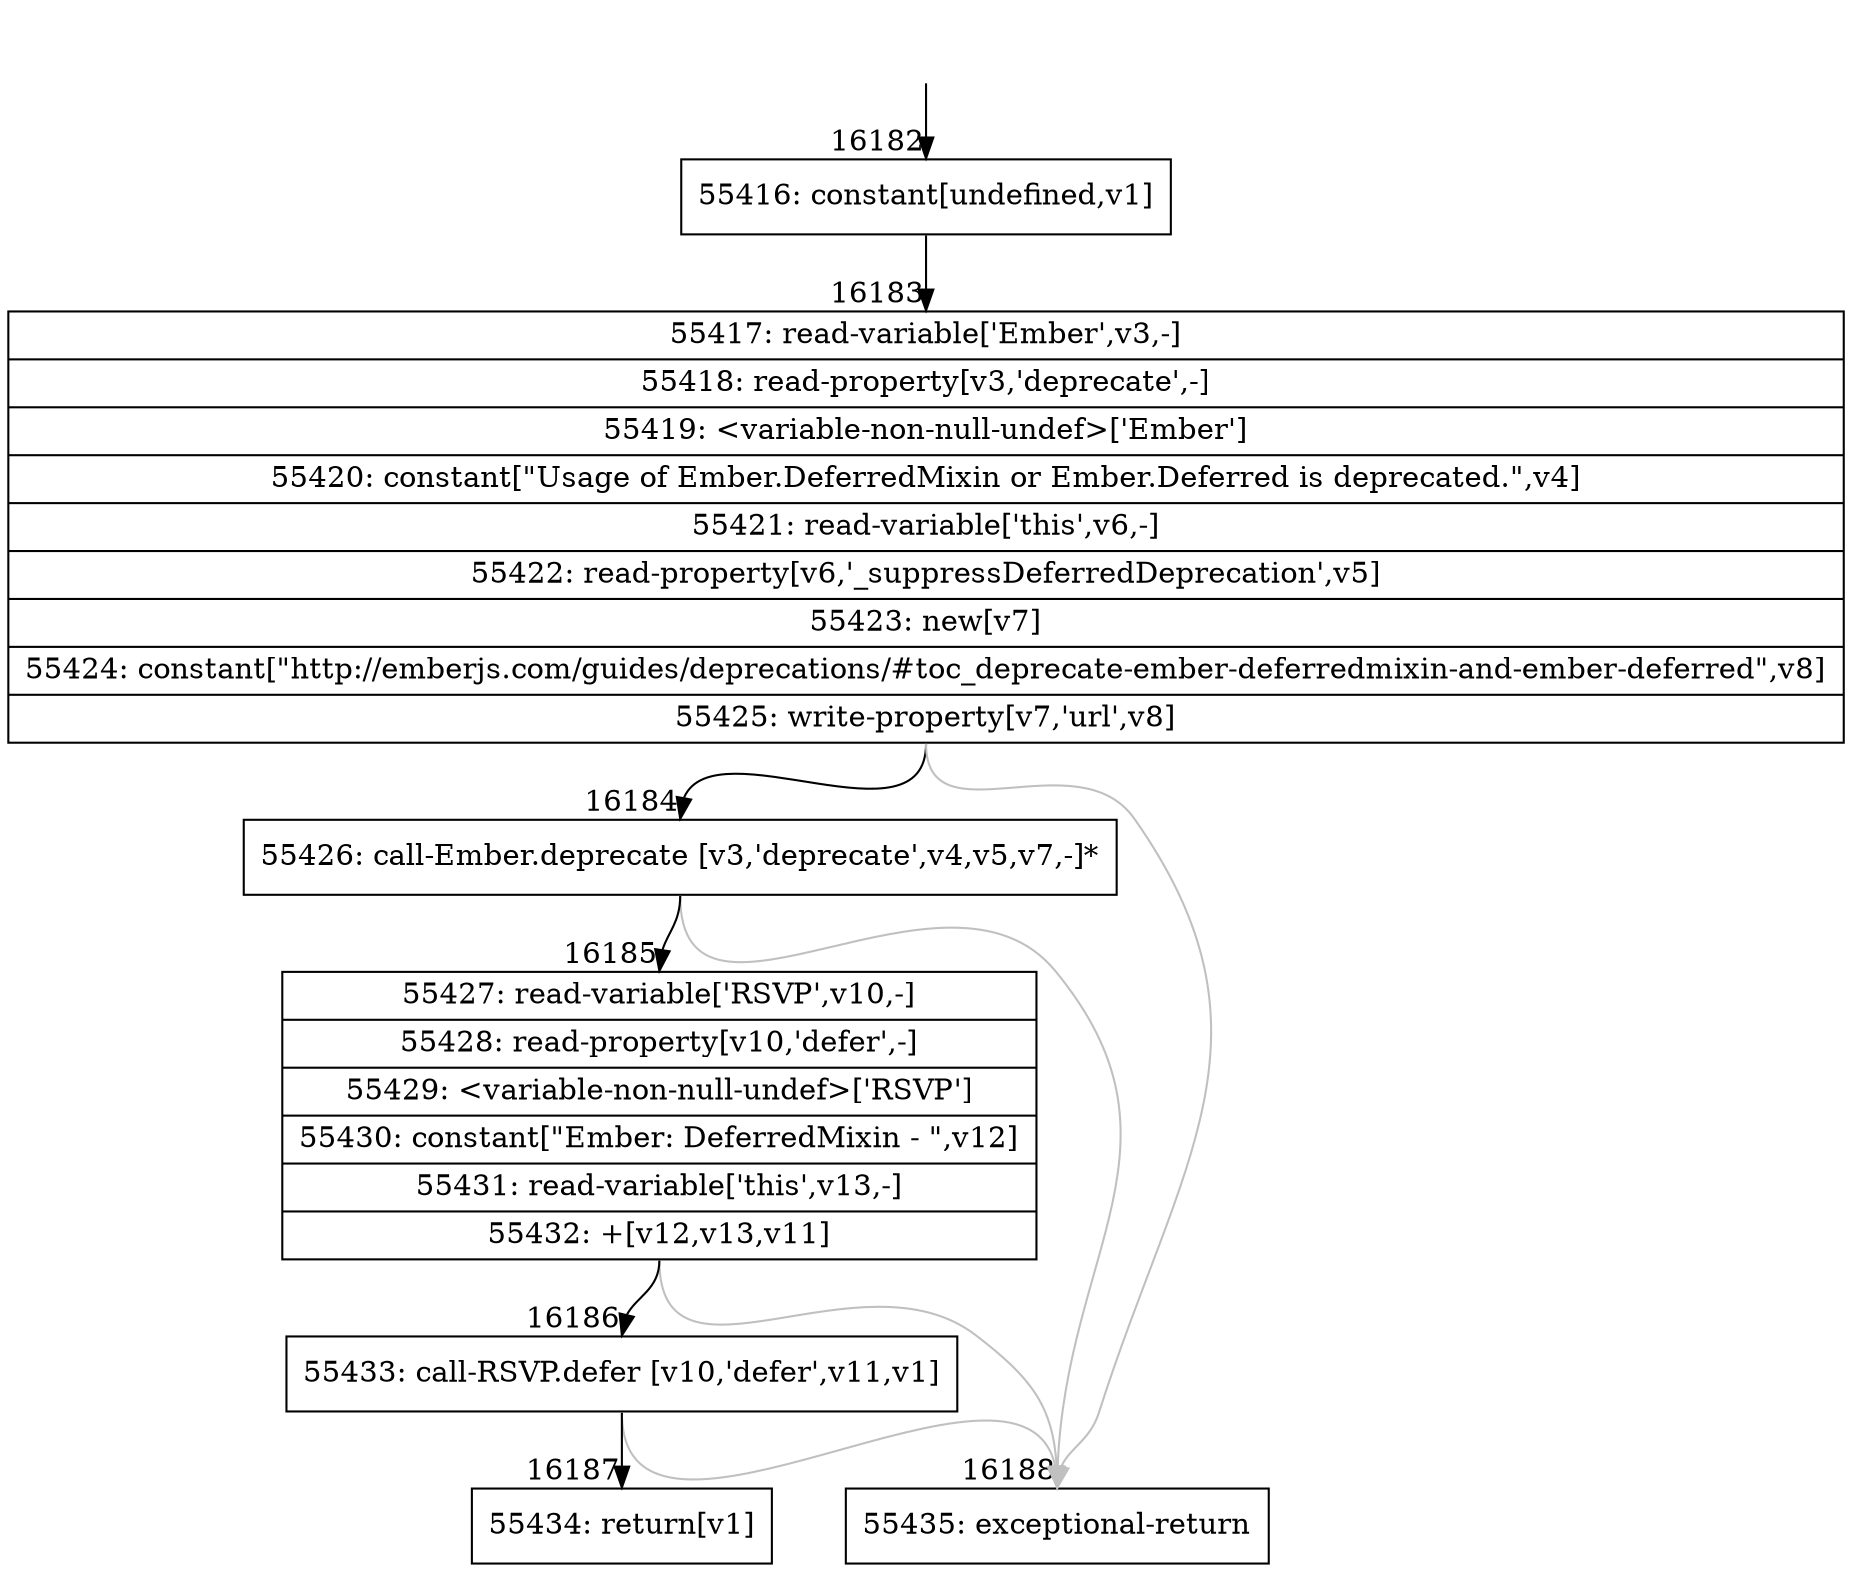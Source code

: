 digraph {
rankdir="TD"
BB_entry1374[shape=none,label=""];
BB_entry1374 -> BB16182 [tailport=s, headport=n, headlabel="    16182"]
BB16182 [shape=record label="{55416: constant[undefined,v1]}" ] 
BB16182 -> BB16183 [tailport=s, headport=n, headlabel="      16183"]
BB16183 [shape=record label="{55417: read-variable['Ember',v3,-]|55418: read-property[v3,'deprecate',-]|55419: \<variable-non-null-undef\>['Ember']|55420: constant[\"Usage of Ember.DeferredMixin or Ember.Deferred is deprecated.\",v4]|55421: read-variable['this',v6,-]|55422: read-property[v6,'_suppressDeferredDeprecation',v5]|55423: new[v7]|55424: constant[\"http://emberjs.com/guides/deprecations/#toc_deprecate-ember-deferredmixin-and-ember-deferred\",v8]|55425: write-property[v7,'url',v8]}" ] 
BB16183 -> BB16184 [tailport=s, headport=n, headlabel="      16184"]
BB16183 -> BB16188 [tailport=s, headport=n, color=gray, headlabel="      16188"]
BB16184 [shape=record label="{55426: call-Ember.deprecate [v3,'deprecate',v4,v5,v7,-]*}" ] 
BB16184 -> BB16185 [tailport=s, headport=n, headlabel="      16185"]
BB16184 -> BB16188 [tailport=s, headport=n, color=gray]
BB16185 [shape=record label="{55427: read-variable['RSVP',v10,-]|55428: read-property[v10,'defer',-]|55429: \<variable-non-null-undef\>['RSVP']|55430: constant[\"Ember: DeferredMixin - \",v12]|55431: read-variable['this',v13,-]|55432: +[v12,v13,v11]}" ] 
BB16185 -> BB16186 [tailport=s, headport=n, headlabel="      16186"]
BB16185 -> BB16188 [tailport=s, headport=n, color=gray]
BB16186 [shape=record label="{55433: call-RSVP.defer [v10,'defer',v11,v1]}" ] 
BB16186 -> BB16187 [tailport=s, headport=n, headlabel="      16187"]
BB16186 -> BB16188 [tailport=s, headport=n, color=gray]
BB16187 [shape=record label="{55434: return[v1]}" ] 
BB16188 [shape=record label="{55435: exceptional-return}" ] 
//#$~ 30051
}
